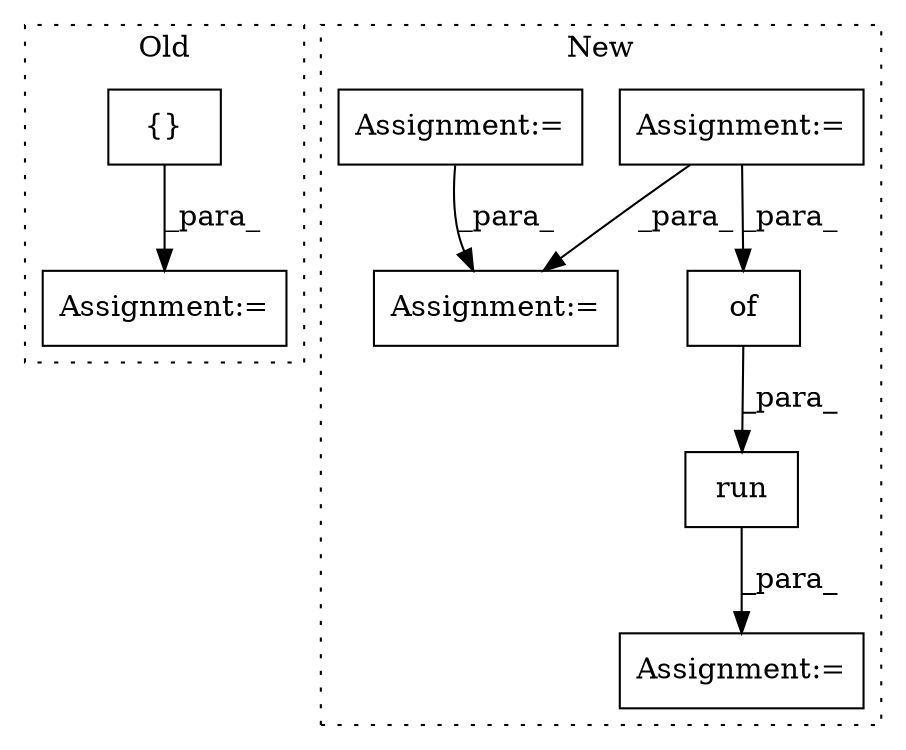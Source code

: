 digraph G {
subgraph cluster0 {
1 [label="{}" a="4" s="6602,6628" l="1,1" shape="box"];
3 [label="Assignment:=" a="7" s="6582" l="2" shape="box"];
label = "Old";
style="dotted";
}
subgraph cluster1 {
2 [label="run" a="32" s="4008,4078" l="4,1" shape="box"];
4 [label="Assignment:=" a="7" s="4002" l="1" shape="box"];
5 [label="Assignment:=" a="7" s="2063" l="1" shape="box"];
6 [label="Assignment:=" a="7" s="4290" l="1" shape="box"];
7 [label="Assignment:=" a="7" s="4214" l="1" shape="box"];
8 [label="of" a="32" s="4033,4077" l="3,1" shape="box"];
label = "New";
style="dotted";
}
1 -> 3 [label="_para_"];
2 -> 4 [label="_para_"];
5 -> 8 [label="_para_"];
5 -> 6 [label="_para_"];
7 -> 6 [label="_para_"];
8 -> 2 [label="_para_"];
}